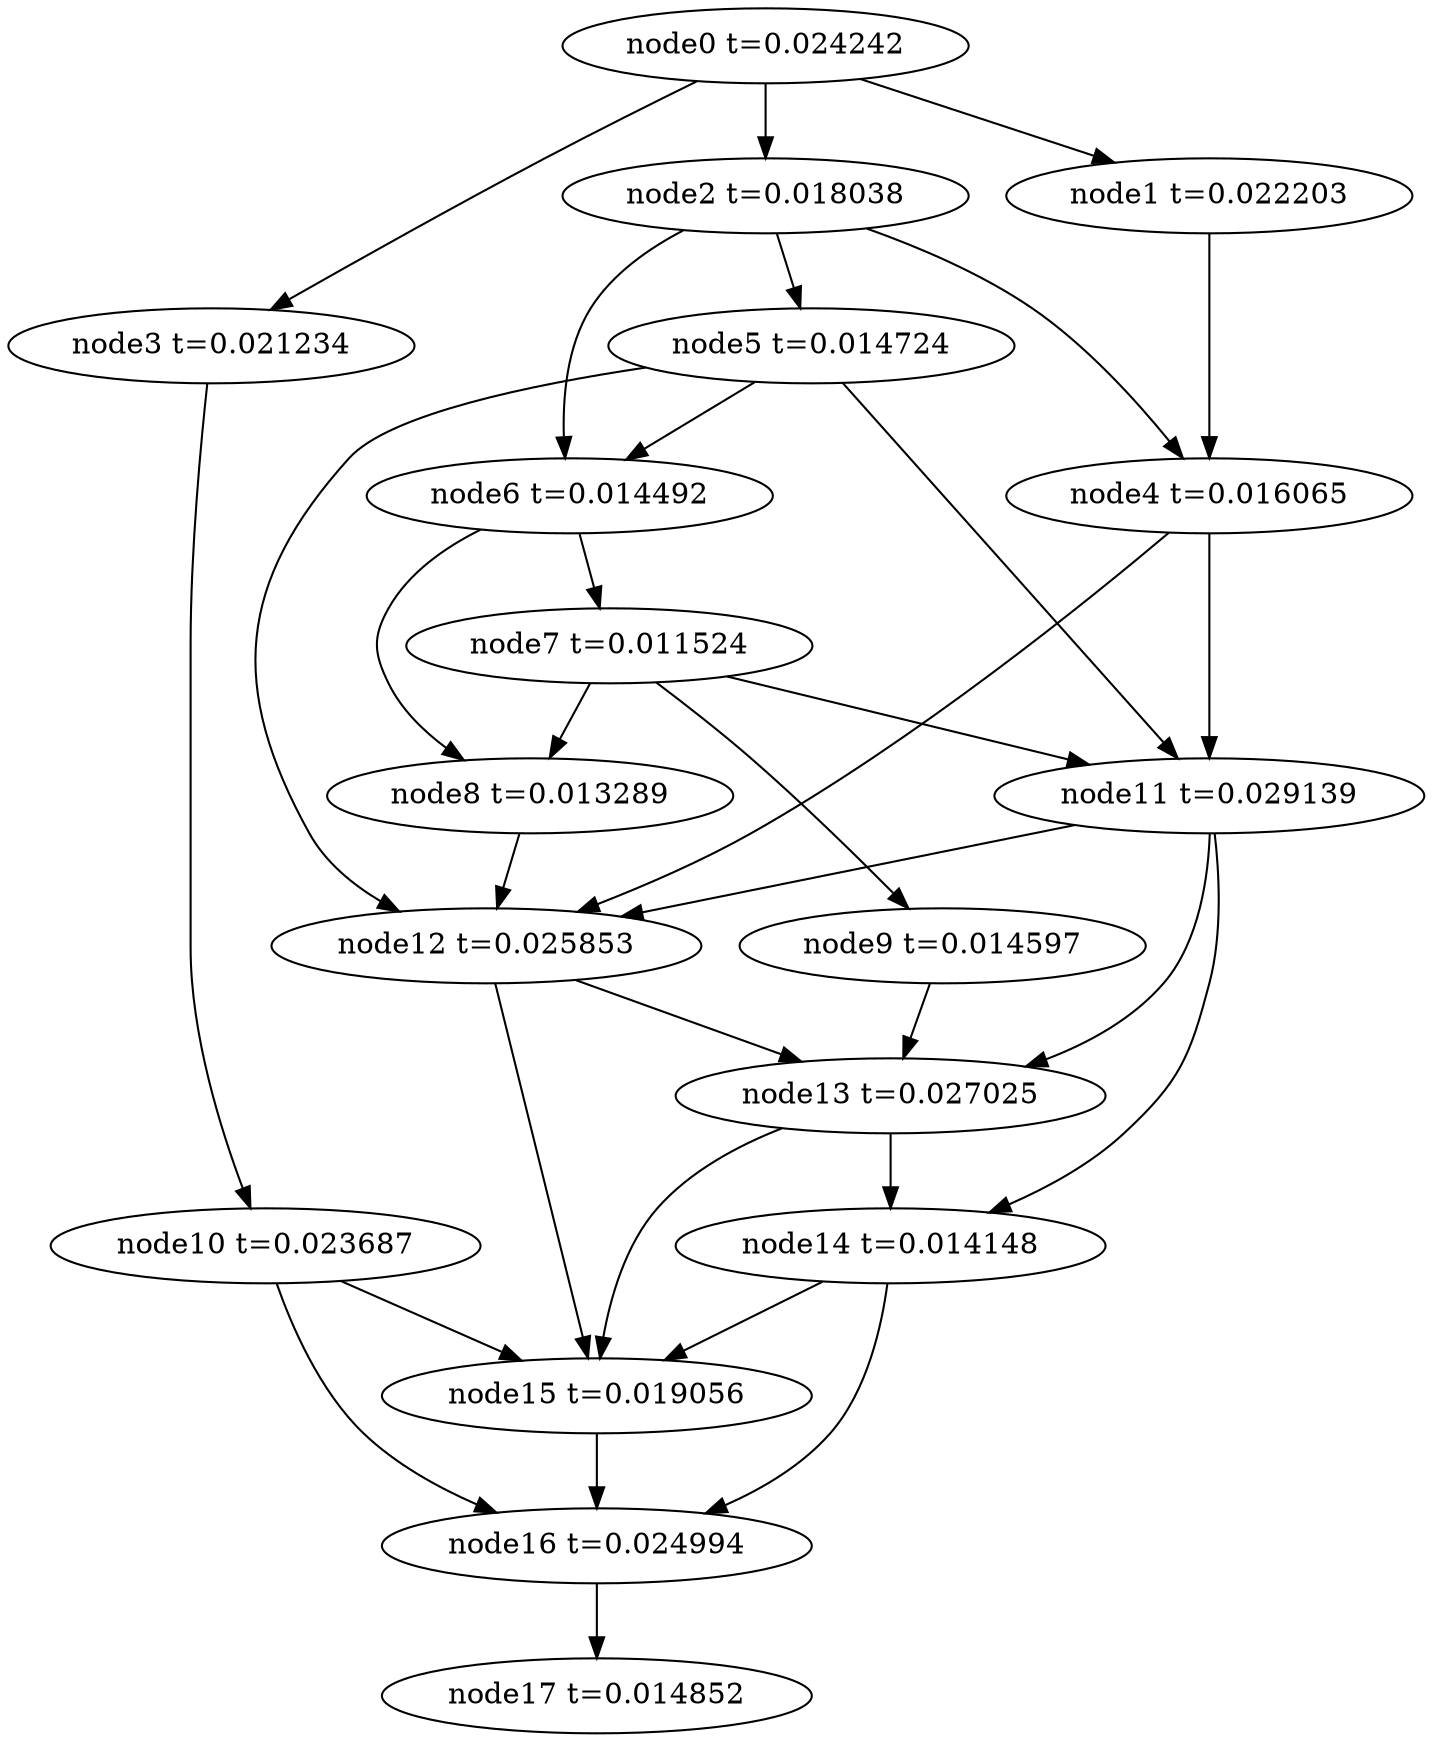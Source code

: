digraph g{
	node17[label="node17 t=0.014852"]
	node16 -> node17
	node16[label="node16 t=0.024994"];
	node15 -> node16
	node15[label="node15 t=0.019056"];
	node14 -> node16
	node14 -> node15
	node14[label="node14 t=0.014148"];
	node13 -> node15
	node13 -> node14
	node13[label="node13 t=0.027025"];
	node12 -> node15
	node12 -> node13
	node12[label="node12 t=0.025853"];
	node11 -> node14
	node11 -> node13
	node11 -> node12
	node11[label="node11 t=0.029139"];
	node10 -> node16
	node10 -> node15
	node10[label="node10 t=0.023687"];
	node9 -> node13
	node9[label="node9 t=0.014597"];
	node8 -> node12
	node8[label="node8 t=0.013289"];
	node7 -> node11
	node7 -> node9
	node7 -> node8
	node7[label="node7 t=0.011524"];
	node6 -> node8
	node6 -> node7
	node6[label="node6 t=0.014492"];
	node5 -> node12
	node5 -> node11
	node5 -> node6
	node5[label="node5 t=0.014724"];
	node4 -> node12
	node4 -> node11
	node4[label="node4 t=0.016065"];
	node3 -> node10
	node3[label="node3 t=0.021234"];
	node2 -> node6
	node2 -> node5
	node2 -> node4
	node2[label="node2 t=0.018038"];
	node1 -> node4
	node1[label="node1 t=0.022203"];
	node0 -> node3
	node0 -> node2
	node0 -> node1
	node0[label="node0 t=0.024242"];
}
